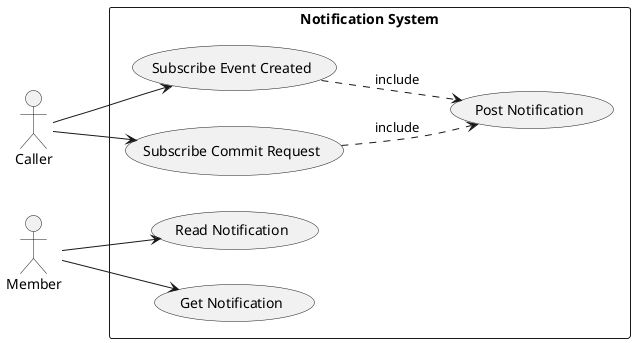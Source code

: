 @startuml NotificationSubSystem

left to right direction

skinparam Monochrome true
skinparam Shadowing false
skinparam packageStyle rectangle

actor Caller
actor Member

rectangle "Notification System" {
    Caller --> (Subscribe Event Created)
    Caller --> (Subscribe Commit Request)
    
    (Subscribe Event Created) ..> (Post Notification) : include
    (Subscribe Commit Request) ..> (Post Notification) : include

    Member --> (Read Notification)
    Member --> (Get Notification)
}

@enduml